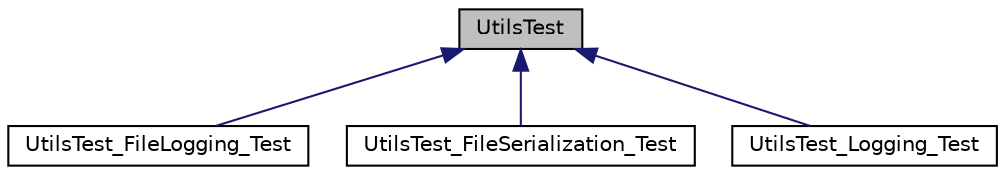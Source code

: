 digraph G
{
  bgcolor="transparent";
  edge [fontname="Helvetica",fontsize="10",labelfontname="Helvetica",labelfontsize="10"];
  node [fontname="Helvetica",fontsize="10",shape=record];
  Node1 [label="UtilsTest",height=0.2,width=0.4,color="black", fillcolor="grey75", style="filled" fontcolor="black"];
  Node1 -> Node2 [dir=back,color="midnightblue",fontsize="10",style="solid",fontname="Helvetica"];
  Node2 [label="UtilsTest_FileLogging_Test",height=0.2,width=0.4,color="black",URL="$classUtilsTest__FileLogging__Test.html"];
  Node1 -> Node3 [dir=back,color="midnightblue",fontsize="10",style="solid",fontname="Helvetica"];
  Node3 [label="UtilsTest_FileSerialization_Test",height=0.2,width=0.4,color="black",URL="$classUtilsTest__FileSerialization__Test.html"];
  Node1 -> Node4 [dir=back,color="midnightblue",fontsize="10",style="solid",fontname="Helvetica"];
  Node4 [label="UtilsTest_Logging_Test",height=0.2,width=0.4,color="black",URL="$classUtilsTest__Logging__Test.html"];
}

